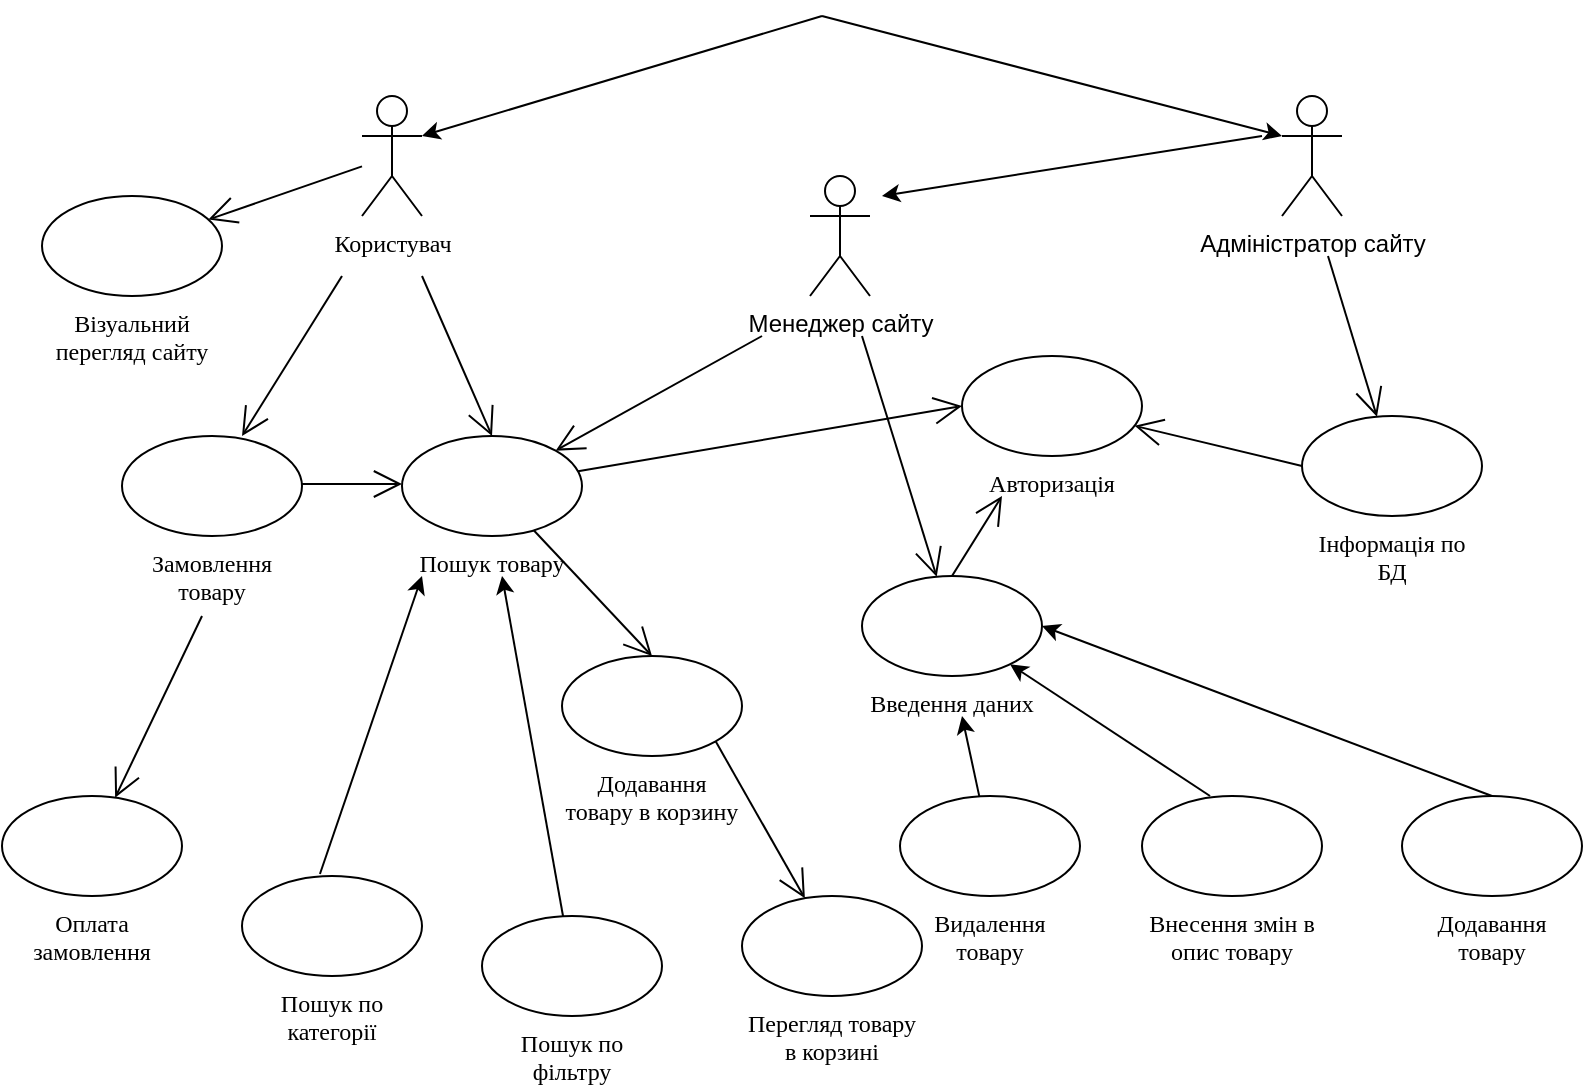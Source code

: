 <mxfile version="13.8.0" type="github">
  <diagram id="E9mnhByZpK79OgZdpuxl" name="Page-1">
    <mxGraphModel dx="868" dy="482" grid="1" gridSize="10" guides="1" tooltips="1" connect="1" arrows="1" fold="1" page="1" pageScale="1" pageWidth="827" pageHeight="1169" math="0" shadow="0">
      <root>
        <mxCell id="0" />
        <mxCell id="1" parent="0" />
        <mxCell id="ubDPqs4LphS3bVQGvgHs-1" value="Користувач" style="shape=umlActor;verticalLabelPosition=bottom;verticalAlign=top;html=1;fontFamily=Times New Roman;" vertex="1" parent="1">
          <mxGeometry x="190" y="390" width="30" height="60" as="geometry" />
        </mxCell>
        <mxCell id="ubDPqs4LphS3bVQGvgHs-2" value="Адміністратор сайту" style="shape=umlActor;verticalLabelPosition=bottom;verticalAlign=top;html=1;" vertex="1" parent="1">
          <mxGeometry x="650" y="390" width="30" height="60" as="geometry" />
        </mxCell>
        <mxCell id="ubDPqs4LphS3bVQGvgHs-3" value="Менеджер сайту&lt;br&gt;" style="shape=umlActor;verticalLabelPosition=bottom;verticalAlign=top;html=1;" vertex="1" parent="1">
          <mxGeometry x="414" y="430" width="30" height="60" as="geometry" />
        </mxCell>
        <mxCell id="ubDPqs4LphS3bVQGvgHs-11" value="" style="endArrow=classic;html=1;fontFamily=Times New Roman;entryX=1;entryY=0.333;entryDx=0;entryDy=0;entryPerimeter=0;" edge="1" parent="1" target="ubDPqs4LphS3bVQGvgHs-1">
          <mxGeometry width="50" height="50" relative="1" as="geometry">
            <mxPoint x="420" y="350" as="sourcePoint" />
            <mxPoint x="470" y="300" as="targetPoint" />
          </mxGeometry>
        </mxCell>
        <mxCell id="ubDPqs4LphS3bVQGvgHs-12" value="" style="endArrow=classic;html=1;fontFamily=Times New Roman;" edge="1" parent="1">
          <mxGeometry width="50" height="50" relative="1" as="geometry">
            <mxPoint x="640" y="410" as="sourcePoint" />
            <mxPoint x="450" y="440" as="targetPoint" />
          </mxGeometry>
        </mxCell>
        <mxCell id="ubDPqs4LphS3bVQGvgHs-13" value="" style="endArrow=classic;html=1;fontFamily=Times New Roman;entryX=0;entryY=0.333;entryDx=0;entryDy=0;entryPerimeter=0;" edge="1" parent="1" target="ubDPqs4LphS3bVQGvgHs-2">
          <mxGeometry width="50" height="50" relative="1" as="geometry">
            <mxPoint x="420" y="350" as="sourcePoint" />
            <mxPoint x="470" y="300" as="targetPoint" />
          </mxGeometry>
        </mxCell>
        <mxCell id="ubDPqs4LphS3bVQGvgHs-15" value="" style="endArrow=open;endFill=1;endSize=12;html=1;fontFamily=Times New Roman;" edge="1" parent="1">
          <mxGeometry width="160" relative="1" as="geometry">
            <mxPoint x="180" y="480" as="sourcePoint" />
            <mxPoint x="130" y="560" as="targetPoint" />
          </mxGeometry>
        </mxCell>
        <mxCell id="ubDPqs4LphS3bVQGvgHs-16" value="" style="endArrow=open;endFill=1;endSize=12;html=1;fontFamily=Times New Roman;" edge="1" parent="1">
          <mxGeometry width="160" relative="1" as="geometry">
            <mxPoint x="220" y="480" as="sourcePoint" />
            <mxPoint x="255" y="560" as="targetPoint" />
          </mxGeometry>
        </mxCell>
        <mxCell id="ubDPqs4LphS3bVQGvgHs-17" value="Замовлення товару" style="ellipse;whiteSpace=wrap;html=1;fontFamily=Times New Roman;labelPosition=center;verticalLabelPosition=bottom;align=center;verticalAlign=top;" vertex="1" parent="1">
          <mxGeometry x="70" y="560" width="90" height="50" as="geometry" />
        </mxCell>
        <mxCell id="ubDPqs4LphS3bVQGvgHs-18" value="Пошук товару&lt;br&gt;" style="ellipse;whiteSpace=wrap;html=1;fontFamily=Times New Roman;align=center;labelPosition=center;verticalLabelPosition=bottom;verticalAlign=top;" vertex="1" parent="1">
          <mxGeometry x="210" y="560" width="90" height="50" as="geometry" />
        </mxCell>
        <mxCell id="ubDPqs4LphS3bVQGvgHs-21" value="" style="endArrow=open;endFill=1;endSize=12;html=1;fontFamily=Times New Roman;" edge="1" parent="1">
          <mxGeometry width="160" relative="1" as="geometry">
            <mxPoint x="160" y="584" as="sourcePoint" />
            <mxPoint x="210" y="584" as="targetPoint" />
          </mxGeometry>
        </mxCell>
        <mxCell id="ubDPqs4LphS3bVQGvgHs-23" value="Оплата замовлення" style="ellipse;whiteSpace=wrap;html=1;fontFamily=Times New Roman;labelPosition=center;verticalLabelPosition=bottom;align=center;verticalAlign=top;" vertex="1" parent="1">
          <mxGeometry x="10" y="740" width="90" height="50" as="geometry" />
        </mxCell>
        <mxCell id="ubDPqs4LphS3bVQGvgHs-24" value="" style="endArrow=open;endFill=1;endSize=12;html=1;fontFamily=Times New Roman;" edge="1" parent="1" target="ubDPqs4LphS3bVQGvgHs-23">
          <mxGeometry width="160" relative="1" as="geometry">
            <mxPoint x="110" y="650" as="sourcePoint" />
            <mxPoint x="140" y="730" as="targetPoint" />
          </mxGeometry>
        </mxCell>
        <mxCell id="ubDPqs4LphS3bVQGvgHs-25" value="Пошук по категорії&lt;br&gt;" style="ellipse;whiteSpace=wrap;html=1;fontFamily=Times New Roman;labelPosition=center;verticalLabelPosition=bottom;align=center;verticalAlign=top;" vertex="1" parent="1">
          <mxGeometry x="130" y="780" width="90" height="50" as="geometry" />
        </mxCell>
        <mxCell id="ubDPqs4LphS3bVQGvgHs-27" value="Пошук по фільтру&lt;br&gt;" style="ellipse;whiteSpace=wrap;html=1;fontFamily=Times New Roman;labelPosition=center;verticalLabelPosition=bottom;align=center;verticalAlign=top;" vertex="1" parent="1">
          <mxGeometry x="250" y="800" width="90" height="50" as="geometry" />
        </mxCell>
        <mxCell id="ubDPqs4LphS3bVQGvgHs-28" value="" style="endArrow=classic;html=1;fontFamily=Times New Roman;exitX=0.433;exitY=-0.02;exitDx=0;exitDy=0;exitPerimeter=0;" edge="1" parent="1" source="ubDPqs4LphS3bVQGvgHs-25">
          <mxGeometry width="50" height="50" relative="1" as="geometry">
            <mxPoint x="280" y="770" as="sourcePoint" />
            <mxPoint x="220" y="630" as="targetPoint" />
          </mxGeometry>
        </mxCell>
        <mxCell id="ubDPqs4LphS3bVQGvgHs-30" value="" style="endArrow=classic;html=1;fontFamily=Times New Roman;" edge="1" parent="1" source="ubDPqs4LphS3bVQGvgHs-27">
          <mxGeometry width="50" height="50" relative="1" as="geometry">
            <mxPoint x="390" y="780" as="sourcePoint" />
            <mxPoint x="260" y="630" as="targetPoint" />
          </mxGeometry>
        </mxCell>
        <mxCell id="ubDPqs4LphS3bVQGvgHs-31" value="" style="endArrow=open;endFill=1;endSize=12;html=1;fontFamily=Times New Roman;entryX=1;entryY=0;entryDx=0;entryDy=0;" edge="1" parent="1" target="ubDPqs4LphS3bVQGvgHs-18">
          <mxGeometry width="160" relative="1" as="geometry">
            <mxPoint x="390" y="510" as="sourcePoint" />
            <mxPoint x="490" y="650" as="targetPoint" />
          </mxGeometry>
        </mxCell>
        <mxCell id="ubDPqs4LphS3bVQGvgHs-32" value="Інформація по БД" style="ellipse;whiteSpace=wrap;html=1;fontFamily=Times New Roman;labelPosition=center;verticalLabelPosition=bottom;align=center;verticalAlign=top;" vertex="1" parent="1">
          <mxGeometry x="660" y="550" width="90" height="50" as="geometry" />
        </mxCell>
        <mxCell id="ubDPqs4LphS3bVQGvgHs-33" value="Авторизація" style="ellipse;whiteSpace=wrap;html=1;fontFamily=Times New Roman;labelPosition=center;verticalLabelPosition=bottom;align=center;verticalAlign=top;" vertex="1" parent="1">
          <mxGeometry x="490" y="520" width="90" height="50" as="geometry" />
        </mxCell>
        <mxCell id="ubDPqs4LphS3bVQGvgHs-34" value="Введення даних&lt;br&gt;" style="ellipse;whiteSpace=wrap;html=1;fontFamily=Times New Roman;labelPosition=center;verticalLabelPosition=bottom;align=center;verticalAlign=top;" vertex="1" parent="1">
          <mxGeometry x="440" y="630" width="90" height="50" as="geometry" />
        </mxCell>
        <mxCell id="ubDPqs4LphS3bVQGvgHs-35" value="Додавання товару" style="ellipse;whiteSpace=wrap;html=1;fontFamily=Times New Roman;labelPosition=center;verticalLabelPosition=bottom;align=center;verticalAlign=top;" vertex="1" parent="1">
          <mxGeometry x="710" y="740" width="90" height="50" as="geometry" />
        </mxCell>
        <mxCell id="ubDPqs4LphS3bVQGvgHs-36" value="Внесення змін в опис товару" style="ellipse;whiteSpace=wrap;html=1;fontFamily=Times New Roman;labelPosition=center;verticalLabelPosition=bottom;align=center;verticalAlign=top;" vertex="1" parent="1">
          <mxGeometry x="580" y="740" width="90" height="50" as="geometry" />
        </mxCell>
        <mxCell id="ubDPqs4LphS3bVQGvgHs-37" value="Видалення товару" style="ellipse;whiteSpace=wrap;html=1;fontFamily=Times New Roman;labelPosition=center;verticalLabelPosition=bottom;align=center;verticalAlign=top;" vertex="1" parent="1">
          <mxGeometry x="459" y="740" width="90" height="50" as="geometry" />
        </mxCell>
        <mxCell id="ubDPqs4LphS3bVQGvgHs-38" value="" style="endArrow=open;endFill=1;endSize=12;html=1;fontFamily=Times New Roman;" edge="1" parent="1" target="ubDPqs4LphS3bVQGvgHs-32">
          <mxGeometry width="160" relative="1" as="geometry">
            <mxPoint x="673" y="470" as="sourcePoint" />
            <mxPoint x="490" y="550" as="targetPoint" />
          </mxGeometry>
        </mxCell>
        <mxCell id="ubDPqs4LphS3bVQGvgHs-41" value="" style="endArrow=open;endFill=1;endSize=12;html=1;fontFamily=Times New Roman;exitX=0;exitY=0.5;exitDx=0;exitDy=0;" edge="1" parent="1" source="ubDPqs4LphS3bVQGvgHs-32" target="ubDPqs4LphS3bVQGvgHs-33">
          <mxGeometry width="160" relative="1" as="geometry">
            <mxPoint x="610" y="600" as="sourcePoint" />
            <mxPoint x="580" y="557" as="targetPoint" />
          </mxGeometry>
        </mxCell>
        <mxCell id="ubDPqs4LphS3bVQGvgHs-42" value="" style="endArrow=open;endFill=1;endSize=12;html=1;fontFamily=Times New Roman;entryX=0;entryY=0.5;entryDx=0;entryDy=0;" edge="1" parent="1" source="ubDPqs4LphS3bVQGvgHs-18" target="ubDPqs4LphS3bVQGvgHs-33">
          <mxGeometry width="160" relative="1" as="geometry">
            <mxPoint x="300" y="584" as="sourcePoint" />
            <mxPoint x="460" y="584" as="targetPoint" />
            <Array as="points" />
          </mxGeometry>
        </mxCell>
        <mxCell id="ubDPqs4LphS3bVQGvgHs-43" value="" style="endArrow=open;endFill=1;endSize=12;html=1;fontFamily=Times New Roman;exitX=0.5;exitY=0;exitDx=0;exitDy=0;" edge="1" parent="1" source="ubDPqs4LphS3bVQGvgHs-34">
          <mxGeometry width="160" relative="1" as="geometry">
            <mxPoint x="424" y="610" as="sourcePoint" />
            <mxPoint x="510" y="590" as="targetPoint" />
          </mxGeometry>
        </mxCell>
        <mxCell id="ubDPqs4LphS3bVQGvgHs-44" value="" style="endArrow=open;endFill=1;endSize=12;html=1;fontFamily=Times New Roman;" edge="1" parent="1" target="ubDPqs4LphS3bVQGvgHs-34">
          <mxGeometry width="160" relative="1" as="geometry">
            <mxPoint x="440" y="510" as="sourcePoint" />
            <mxPoint x="509" y="600" as="targetPoint" />
          </mxGeometry>
        </mxCell>
        <mxCell id="ubDPqs4LphS3bVQGvgHs-45" value="" style="endArrow=classic;html=1;fontFamily=Times New Roman;" edge="1" parent="1" source="ubDPqs4LphS3bVQGvgHs-37">
          <mxGeometry width="50" height="50" relative="1" as="geometry">
            <mxPoint x="430" y="740" as="sourcePoint" />
            <mxPoint x="490" y="700" as="targetPoint" />
          </mxGeometry>
        </mxCell>
        <mxCell id="ubDPqs4LphS3bVQGvgHs-46" value="" style="endArrow=classic;html=1;fontFamily=Times New Roman;exitX=0.378;exitY=0;exitDx=0;exitDy=0;exitPerimeter=0;" edge="1" parent="1" source="ubDPqs4LphS3bVQGvgHs-36" target="ubDPqs4LphS3bVQGvgHs-34">
          <mxGeometry width="50" height="50" relative="1" as="geometry">
            <mxPoint x="590" y="720" as="sourcePoint" />
            <mxPoint x="640" y="670" as="targetPoint" />
          </mxGeometry>
        </mxCell>
        <mxCell id="ubDPqs4LphS3bVQGvgHs-47" value="" style="endArrow=classic;html=1;fontFamily=Times New Roman;exitX=0.5;exitY=0;exitDx=0;exitDy=0;entryX=1;entryY=0.5;entryDx=0;entryDy=0;" edge="1" parent="1" source="ubDPqs4LphS3bVQGvgHs-35" target="ubDPqs4LphS3bVQGvgHs-34">
          <mxGeometry width="50" height="50" relative="1" as="geometry">
            <mxPoint x="700" y="730" as="sourcePoint" />
            <mxPoint x="750" y="680" as="targetPoint" />
          </mxGeometry>
        </mxCell>
        <mxCell id="ubDPqs4LphS3bVQGvgHs-50" value="Візуальний перегляд сайту" style="ellipse;whiteSpace=wrap;html=1;fontFamily=Times New Roman;labelPosition=center;verticalLabelPosition=bottom;align=center;verticalAlign=top;" vertex="1" parent="1">
          <mxGeometry x="30" y="440" width="90" height="50" as="geometry" />
        </mxCell>
        <mxCell id="ubDPqs4LphS3bVQGvgHs-51" value="" style="endArrow=open;endFill=1;endSize=12;html=1;fontFamily=Times New Roman;" edge="1" parent="1" source="ubDPqs4LphS3bVQGvgHs-1" target="ubDPqs4LphS3bVQGvgHs-50">
          <mxGeometry width="160" relative="1" as="geometry">
            <mxPoint x="50" y="370" as="sourcePoint" />
            <mxPoint x="210" y="370" as="targetPoint" />
          </mxGeometry>
        </mxCell>
        <mxCell id="ubDPqs4LphS3bVQGvgHs-52" value="Додавання товару в корзину" style="ellipse;whiteSpace=wrap;html=1;fontFamily=Times New Roman;labelPosition=center;verticalLabelPosition=bottom;align=center;verticalAlign=top;" vertex="1" parent="1">
          <mxGeometry x="290" y="670" width="90" height="50" as="geometry" />
        </mxCell>
        <mxCell id="ubDPqs4LphS3bVQGvgHs-53" value="Перегляд товару в корзині" style="ellipse;whiteSpace=wrap;html=1;fontFamily=Times New Roman;labelPosition=center;verticalLabelPosition=bottom;align=center;verticalAlign=top;" vertex="1" parent="1">
          <mxGeometry x="380" y="790" width="90" height="50" as="geometry" />
        </mxCell>
        <mxCell id="ubDPqs4LphS3bVQGvgHs-55" value="" style="endArrow=open;endFill=1;endSize=12;html=1;fontFamily=Times New Roman;entryX=0.5;entryY=0;entryDx=0;entryDy=0;" edge="1" parent="1" source="ubDPqs4LphS3bVQGvgHs-18" target="ubDPqs4LphS3bVQGvgHs-52">
          <mxGeometry width="160" relative="1" as="geometry">
            <mxPoint x="330" y="630" as="sourcePoint" />
            <mxPoint x="490" y="630" as="targetPoint" />
          </mxGeometry>
        </mxCell>
        <mxCell id="ubDPqs4LphS3bVQGvgHs-56" value="" style="endArrow=open;endFill=1;endSize=12;html=1;fontFamily=Times New Roman;exitX=1;exitY=1;exitDx=0;exitDy=0;" edge="1" parent="1" source="ubDPqs4LphS3bVQGvgHs-52" target="ubDPqs4LphS3bVQGvgHs-53">
          <mxGeometry width="160" relative="1" as="geometry">
            <mxPoint x="330" y="630" as="sourcePoint" />
            <mxPoint x="490" y="630" as="targetPoint" />
          </mxGeometry>
        </mxCell>
      </root>
    </mxGraphModel>
  </diagram>
</mxfile>

